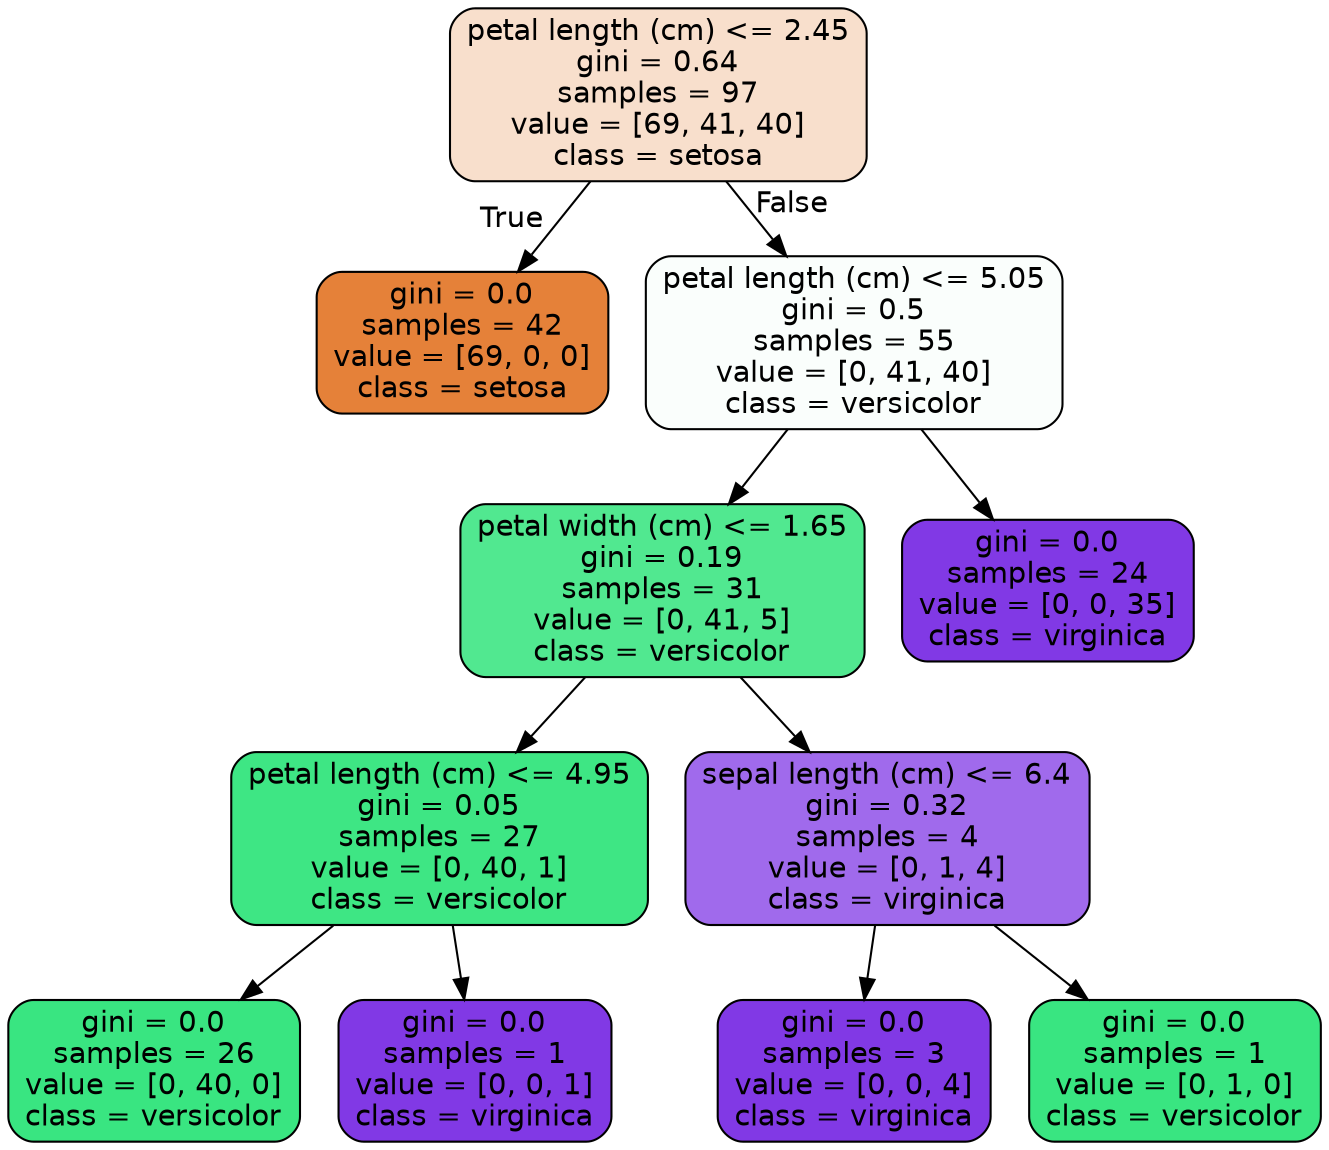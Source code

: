 digraph Tree {
node [shape=box, style="filled, rounded", color="black", fontname="helvetica"] ;
edge [fontname="helvetica"] ;
0 [label="petal length (cm) <= 2.45\ngini = 0.64\nsamples = 97\nvalue = [69, 41, 40]\nclass = setosa", fillcolor="#f8dfcc"] ;
1 [label="gini = 0.0\nsamples = 42\nvalue = [69, 0, 0]\nclass = setosa", fillcolor="#e58139"] ;
0 -> 1 [labeldistance=2.5, labelangle=45, headlabel="True"] ;
2 [label="petal length (cm) <= 5.05\ngini = 0.5\nsamples = 55\nvalue = [0, 41, 40]\nclass = versicolor", fillcolor="#fafefc"] ;
0 -> 2 [labeldistance=2.5, labelangle=-45, headlabel="False"] ;
3 [label="petal width (cm) <= 1.65\ngini = 0.19\nsamples = 31\nvalue = [0, 41, 5]\nclass = versicolor", fillcolor="#51e890"] ;
2 -> 3 ;
4 [label="petal length (cm) <= 4.95\ngini = 0.05\nsamples = 27\nvalue = [0, 40, 1]\nclass = versicolor", fillcolor="#3ee684"] ;
3 -> 4 ;
5 [label="gini = 0.0\nsamples = 26\nvalue = [0, 40, 0]\nclass = versicolor", fillcolor="#39e581"] ;
4 -> 5 ;
6 [label="gini = 0.0\nsamples = 1\nvalue = [0, 0, 1]\nclass = virginica", fillcolor="#8139e5"] ;
4 -> 6 ;
7 [label="sepal length (cm) <= 6.4\ngini = 0.32\nsamples = 4\nvalue = [0, 1, 4]\nclass = virginica", fillcolor="#a06aec"] ;
3 -> 7 ;
8 [label="gini = 0.0\nsamples = 3\nvalue = [0, 0, 4]\nclass = virginica", fillcolor="#8139e5"] ;
7 -> 8 ;
9 [label="gini = 0.0\nsamples = 1\nvalue = [0, 1, 0]\nclass = versicolor", fillcolor="#39e581"] ;
7 -> 9 ;
10 [label="gini = 0.0\nsamples = 24\nvalue = [0, 0, 35]\nclass = virginica", fillcolor="#8139e5"] ;
2 -> 10 ;
}